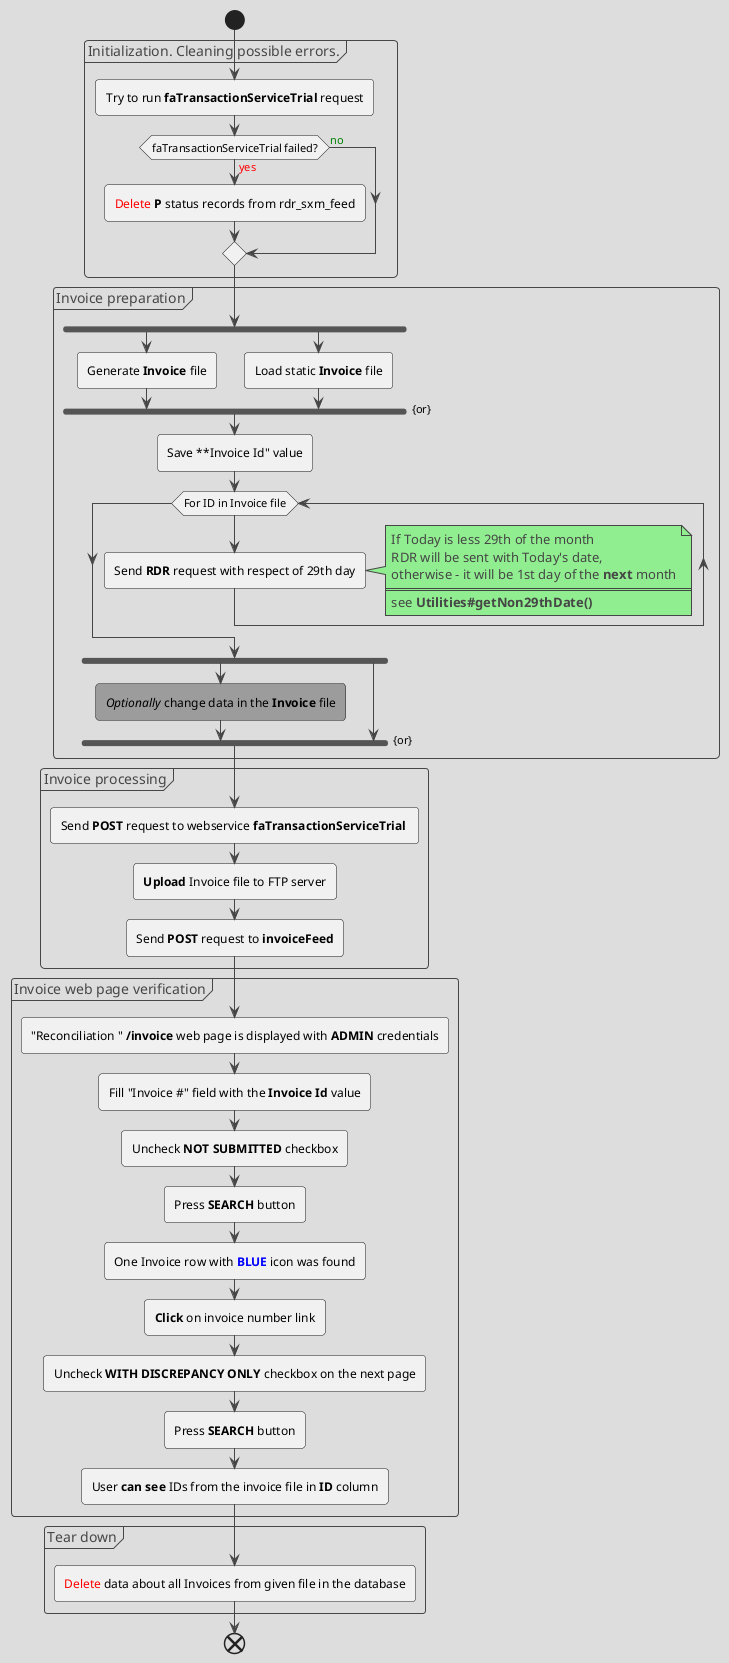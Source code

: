@startuml Invoicing
!theme toy
start
group Initialization. Cleaning possible errors.
:Try to run **faTransactionServiceTrial** request;
if (faTransactionServiceTrial failed?) then (<color:red>yes)
  :<color:red>Delete</color> **P** status records from rdr_sxm_feed;
else (<color:green>no)
endif
end group
group Invoice preparation
fork
  :Generate **Invoice** file;
fork again
  :Load static **Invoice** file;
end fork {or}
:Save **Invoice Id" value;
while (For ID in Invoice file)
  :Send **RDR** request with respect of 29th day;
  note right
    If Today is less 29th of the month
    RDR will be sent with Today's date,
    otherwise - it will be 1st day of the **next** month
    ====
    see <b>Utilities#getNon29thDate()</b>
  end note
endwhile
fork
#9c9c9c://Optionally// change data in the **Invoice** file;
fork again
end fork {or}
end group
group Invoice processing
:Send **POST** request to webservice **faTransactionServiceTrial** ;
:**Upload** Invoice file to FTP server;
:Send **POST** request to **invoiceFeed**;
end group
group Invoice web page verification
:"Reconciliation " **/invoice** web page is displayed with **ADMIN** credentials;
:Fill "Invoice #" field with the **Invoice Id** value;
:Uncheck **NOT SUBMITTED** checkbox;
:Press **SEARCH** button;
:One Invoice row with <color:blue>**BLUE**</color> icon was found;
:**Click** on invoice number link;
:Uncheck **WITH DISCREPANCY ONLY** checkbox on the next page;
:Press **SEARCH** button;
:User **can see** IDs from the invoice file in **ID** column;
end group
group Tear down
:<color:red>Delete</color> data about all Invoices from given file in the database;
end group
end

@enduml
